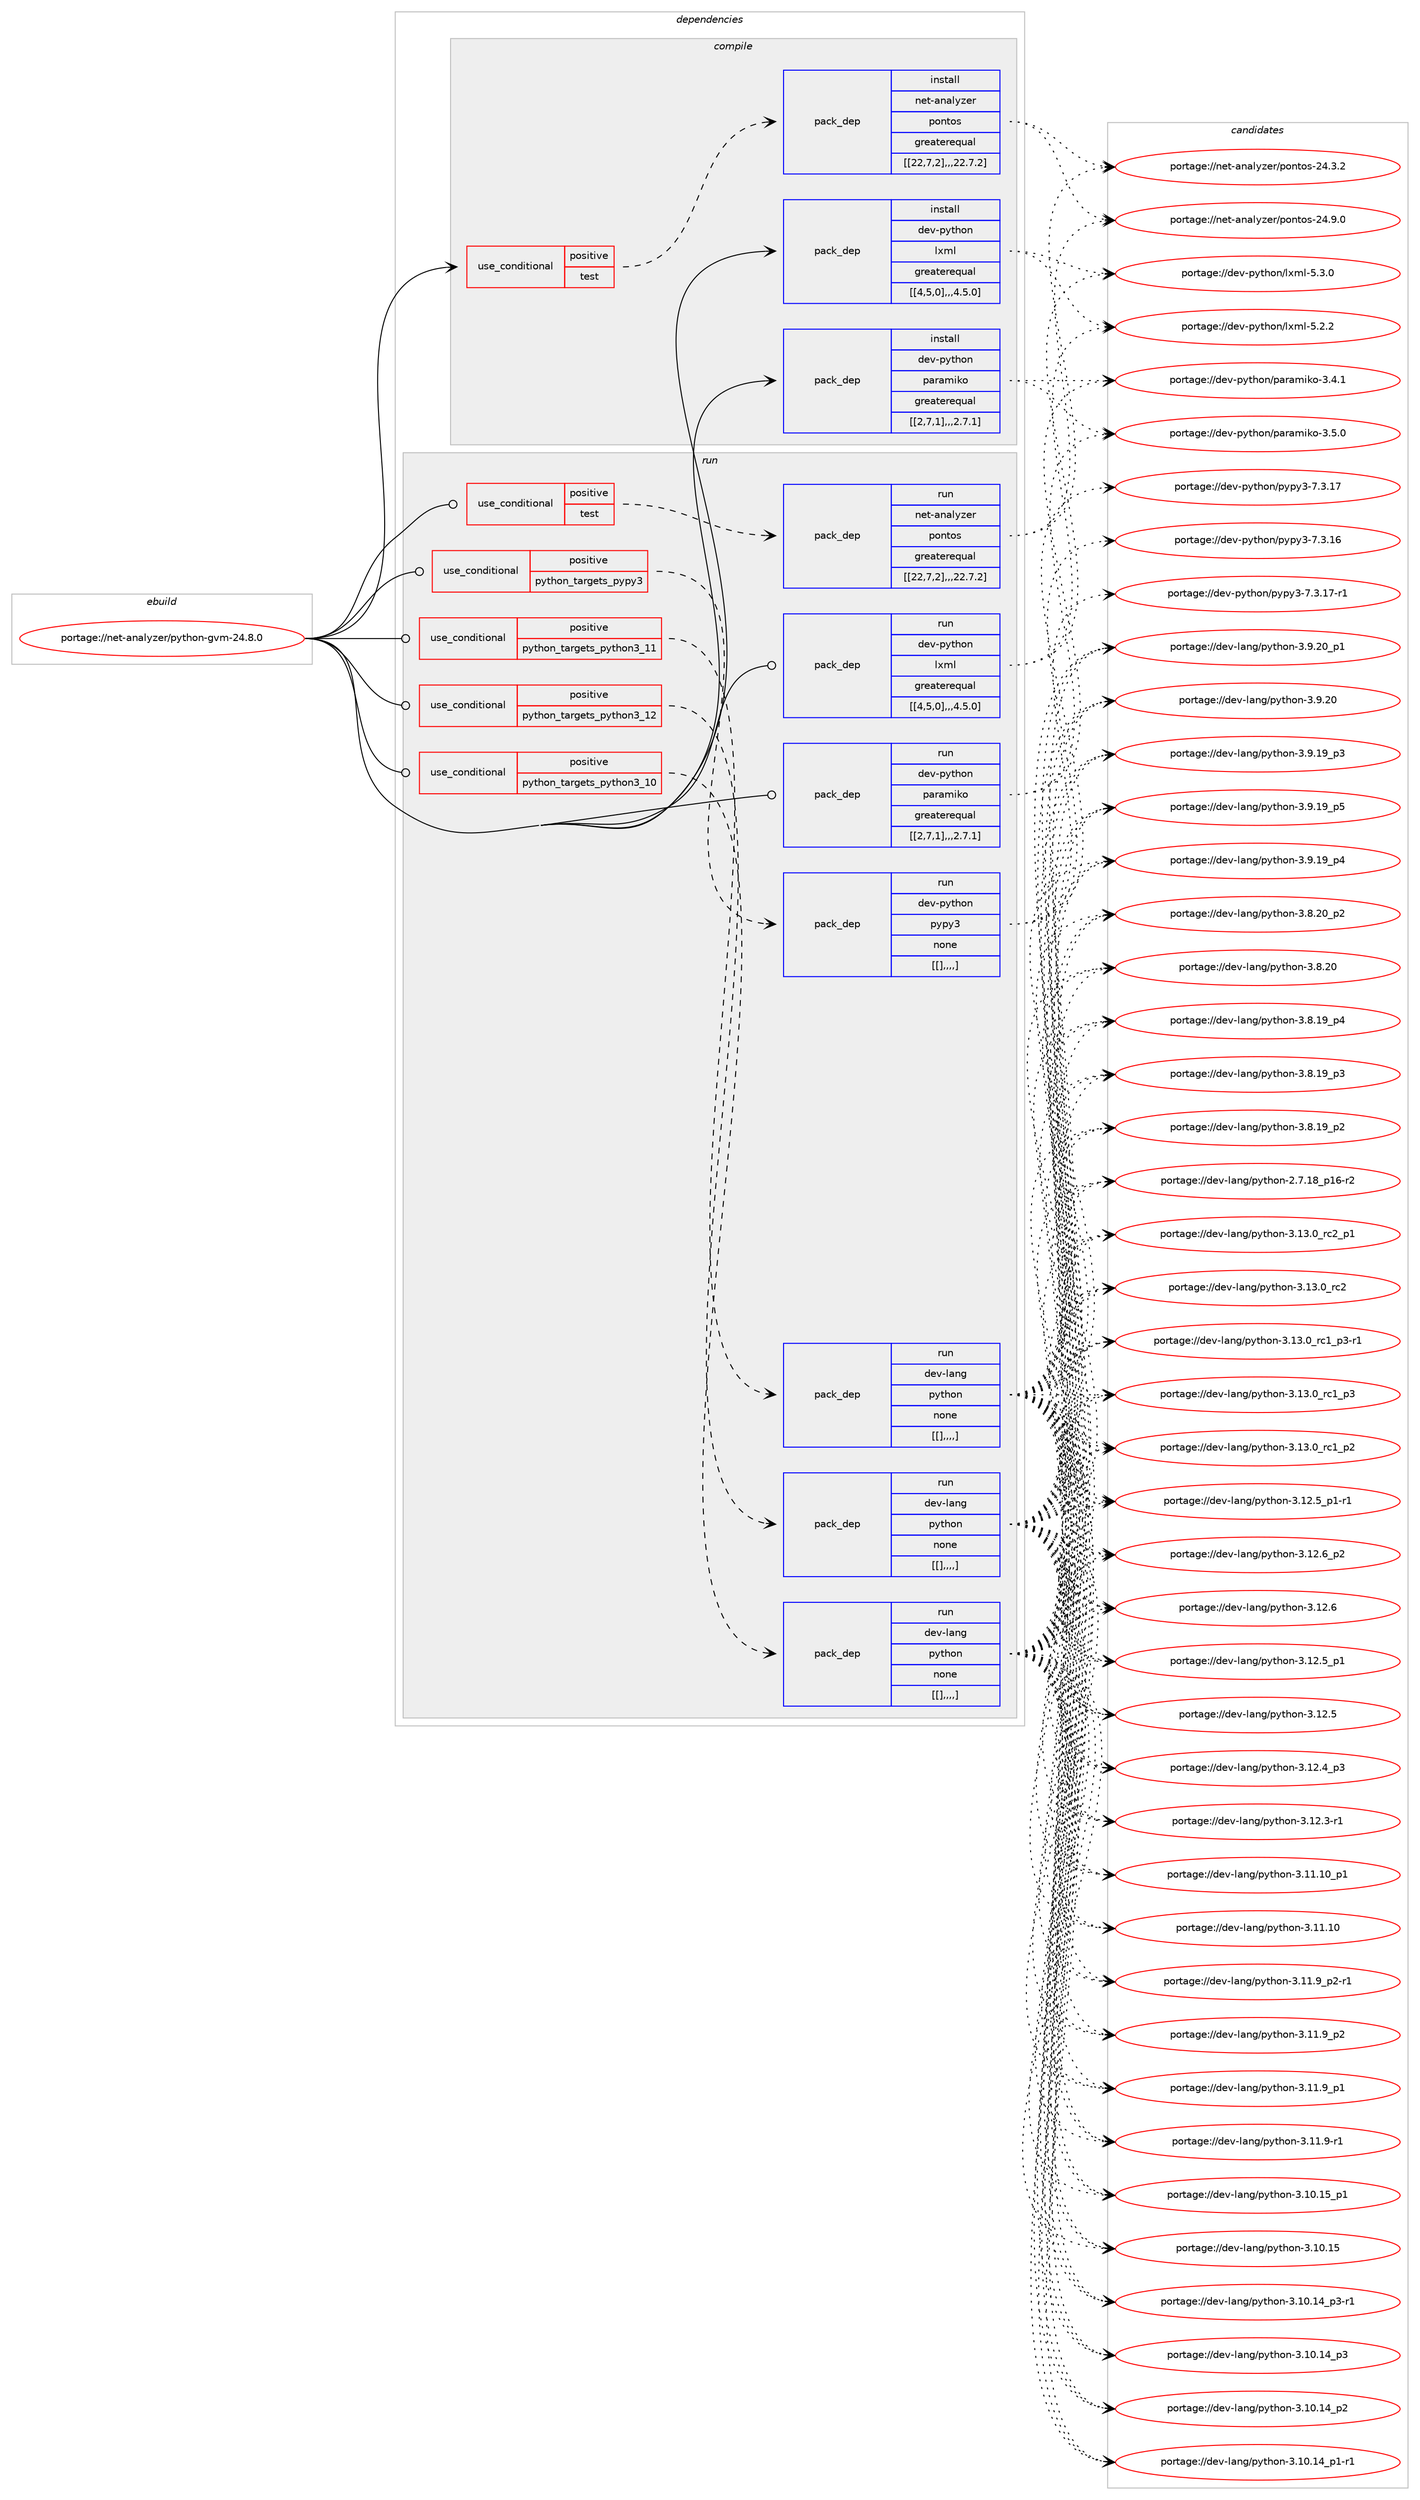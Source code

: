 digraph prolog {

# *************
# Graph options
# *************

newrank=true;
concentrate=true;
compound=true;
graph [rankdir=LR,fontname=Helvetica,fontsize=10,ranksep=1.5];#, ranksep=2.5, nodesep=0.2];
edge  [arrowhead=vee];
node  [fontname=Helvetica,fontsize=10];

# **********
# The ebuild
# **********

subgraph cluster_leftcol {
color=gray;
label=<<i>ebuild</i>>;
id [label="portage://net-analyzer/python-gvm-24.8.0", color=red, width=4, href="../net-analyzer/python-gvm-24.8.0.svg"];
}

# ****************
# The dependencies
# ****************

subgraph cluster_midcol {
color=gray;
label=<<i>dependencies</i>>;
subgraph cluster_compile {
fillcolor="#eeeeee";
style=filled;
label=<<i>compile</i>>;
subgraph cond92325 {
dependency353201 [label=<<TABLE BORDER="0" CELLBORDER="1" CELLSPACING="0" CELLPADDING="4"><TR><TD ROWSPAN="3" CELLPADDING="10">use_conditional</TD></TR><TR><TD>positive</TD></TR><TR><TD>test</TD></TR></TABLE>>, shape=none, color=red];
subgraph pack258249 {
dependency353202 [label=<<TABLE BORDER="0" CELLBORDER="1" CELLSPACING="0" CELLPADDING="4" WIDTH="220"><TR><TD ROWSPAN="6" CELLPADDING="30">pack_dep</TD></TR><TR><TD WIDTH="110">install</TD></TR><TR><TD>net-analyzer</TD></TR><TR><TD>pontos</TD></TR><TR><TD>greaterequal</TD></TR><TR><TD>[[22,7,2],,,22.7.2]</TD></TR></TABLE>>, shape=none, color=blue];
}
dependency353201:e -> dependency353202:w [weight=20,style="dashed",arrowhead="vee"];
}
id:e -> dependency353201:w [weight=20,style="solid",arrowhead="vee"];
subgraph pack258250 {
dependency353203 [label=<<TABLE BORDER="0" CELLBORDER="1" CELLSPACING="0" CELLPADDING="4" WIDTH="220"><TR><TD ROWSPAN="6" CELLPADDING="30">pack_dep</TD></TR><TR><TD WIDTH="110">install</TD></TR><TR><TD>dev-python</TD></TR><TR><TD>lxml</TD></TR><TR><TD>greaterequal</TD></TR><TR><TD>[[4,5,0],,,4.5.0]</TD></TR></TABLE>>, shape=none, color=blue];
}
id:e -> dependency353203:w [weight=20,style="solid",arrowhead="vee"];
subgraph pack258251 {
dependency353204 [label=<<TABLE BORDER="0" CELLBORDER="1" CELLSPACING="0" CELLPADDING="4" WIDTH="220"><TR><TD ROWSPAN="6" CELLPADDING="30">pack_dep</TD></TR><TR><TD WIDTH="110">install</TD></TR><TR><TD>dev-python</TD></TR><TR><TD>paramiko</TD></TR><TR><TD>greaterequal</TD></TR><TR><TD>[[2,7,1],,,2.7.1]</TD></TR></TABLE>>, shape=none, color=blue];
}
id:e -> dependency353204:w [weight=20,style="solid",arrowhead="vee"];
}
subgraph cluster_compileandrun {
fillcolor="#eeeeee";
style=filled;
label=<<i>compile and run</i>>;
}
subgraph cluster_run {
fillcolor="#eeeeee";
style=filled;
label=<<i>run</i>>;
subgraph cond92326 {
dependency353205 [label=<<TABLE BORDER="0" CELLBORDER="1" CELLSPACING="0" CELLPADDING="4"><TR><TD ROWSPAN="3" CELLPADDING="10">use_conditional</TD></TR><TR><TD>positive</TD></TR><TR><TD>python_targets_pypy3</TD></TR></TABLE>>, shape=none, color=red];
subgraph pack258252 {
dependency353206 [label=<<TABLE BORDER="0" CELLBORDER="1" CELLSPACING="0" CELLPADDING="4" WIDTH="220"><TR><TD ROWSPAN="6" CELLPADDING="30">pack_dep</TD></TR><TR><TD WIDTH="110">run</TD></TR><TR><TD>dev-python</TD></TR><TR><TD>pypy3</TD></TR><TR><TD>none</TD></TR><TR><TD>[[],,,,]</TD></TR></TABLE>>, shape=none, color=blue];
}
dependency353205:e -> dependency353206:w [weight=20,style="dashed",arrowhead="vee"];
}
id:e -> dependency353205:w [weight=20,style="solid",arrowhead="odot"];
subgraph cond92327 {
dependency353207 [label=<<TABLE BORDER="0" CELLBORDER="1" CELLSPACING="0" CELLPADDING="4"><TR><TD ROWSPAN="3" CELLPADDING="10">use_conditional</TD></TR><TR><TD>positive</TD></TR><TR><TD>python_targets_python3_10</TD></TR></TABLE>>, shape=none, color=red];
subgraph pack258253 {
dependency353208 [label=<<TABLE BORDER="0" CELLBORDER="1" CELLSPACING="0" CELLPADDING="4" WIDTH="220"><TR><TD ROWSPAN="6" CELLPADDING="30">pack_dep</TD></TR><TR><TD WIDTH="110">run</TD></TR><TR><TD>dev-lang</TD></TR><TR><TD>python</TD></TR><TR><TD>none</TD></TR><TR><TD>[[],,,,]</TD></TR></TABLE>>, shape=none, color=blue];
}
dependency353207:e -> dependency353208:w [weight=20,style="dashed",arrowhead="vee"];
}
id:e -> dependency353207:w [weight=20,style="solid",arrowhead="odot"];
subgraph cond92328 {
dependency353209 [label=<<TABLE BORDER="0" CELLBORDER="1" CELLSPACING="0" CELLPADDING="4"><TR><TD ROWSPAN="3" CELLPADDING="10">use_conditional</TD></TR><TR><TD>positive</TD></TR><TR><TD>python_targets_python3_11</TD></TR></TABLE>>, shape=none, color=red];
subgraph pack258254 {
dependency353210 [label=<<TABLE BORDER="0" CELLBORDER="1" CELLSPACING="0" CELLPADDING="4" WIDTH="220"><TR><TD ROWSPAN="6" CELLPADDING="30">pack_dep</TD></TR><TR><TD WIDTH="110">run</TD></TR><TR><TD>dev-lang</TD></TR><TR><TD>python</TD></TR><TR><TD>none</TD></TR><TR><TD>[[],,,,]</TD></TR></TABLE>>, shape=none, color=blue];
}
dependency353209:e -> dependency353210:w [weight=20,style="dashed",arrowhead="vee"];
}
id:e -> dependency353209:w [weight=20,style="solid",arrowhead="odot"];
subgraph cond92329 {
dependency353211 [label=<<TABLE BORDER="0" CELLBORDER="1" CELLSPACING="0" CELLPADDING="4"><TR><TD ROWSPAN="3" CELLPADDING="10">use_conditional</TD></TR><TR><TD>positive</TD></TR><TR><TD>python_targets_python3_12</TD></TR></TABLE>>, shape=none, color=red];
subgraph pack258255 {
dependency353212 [label=<<TABLE BORDER="0" CELLBORDER="1" CELLSPACING="0" CELLPADDING="4" WIDTH="220"><TR><TD ROWSPAN="6" CELLPADDING="30">pack_dep</TD></TR><TR><TD WIDTH="110">run</TD></TR><TR><TD>dev-lang</TD></TR><TR><TD>python</TD></TR><TR><TD>none</TD></TR><TR><TD>[[],,,,]</TD></TR></TABLE>>, shape=none, color=blue];
}
dependency353211:e -> dependency353212:w [weight=20,style="dashed",arrowhead="vee"];
}
id:e -> dependency353211:w [weight=20,style="solid",arrowhead="odot"];
subgraph cond92330 {
dependency353213 [label=<<TABLE BORDER="0" CELLBORDER="1" CELLSPACING="0" CELLPADDING="4"><TR><TD ROWSPAN="3" CELLPADDING="10">use_conditional</TD></TR><TR><TD>positive</TD></TR><TR><TD>test</TD></TR></TABLE>>, shape=none, color=red];
subgraph pack258256 {
dependency353214 [label=<<TABLE BORDER="0" CELLBORDER="1" CELLSPACING="0" CELLPADDING="4" WIDTH="220"><TR><TD ROWSPAN="6" CELLPADDING="30">pack_dep</TD></TR><TR><TD WIDTH="110">run</TD></TR><TR><TD>net-analyzer</TD></TR><TR><TD>pontos</TD></TR><TR><TD>greaterequal</TD></TR><TR><TD>[[22,7,2],,,22.7.2]</TD></TR></TABLE>>, shape=none, color=blue];
}
dependency353213:e -> dependency353214:w [weight=20,style="dashed",arrowhead="vee"];
}
id:e -> dependency353213:w [weight=20,style="solid",arrowhead="odot"];
subgraph pack258257 {
dependency353215 [label=<<TABLE BORDER="0" CELLBORDER="1" CELLSPACING="0" CELLPADDING="4" WIDTH="220"><TR><TD ROWSPAN="6" CELLPADDING="30">pack_dep</TD></TR><TR><TD WIDTH="110">run</TD></TR><TR><TD>dev-python</TD></TR><TR><TD>lxml</TD></TR><TR><TD>greaterequal</TD></TR><TR><TD>[[4,5,0],,,4.5.0]</TD></TR></TABLE>>, shape=none, color=blue];
}
id:e -> dependency353215:w [weight=20,style="solid",arrowhead="odot"];
subgraph pack258258 {
dependency353216 [label=<<TABLE BORDER="0" CELLBORDER="1" CELLSPACING="0" CELLPADDING="4" WIDTH="220"><TR><TD ROWSPAN="6" CELLPADDING="30">pack_dep</TD></TR><TR><TD WIDTH="110">run</TD></TR><TR><TD>dev-python</TD></TR><TR><TD>paramiko</TD></TR><TR><TD>greaterequal</TD></TR><TR><TD>[[2,7,1],,,2.7.1]</TD></TR></TABLE>>, shape=none, color=blue];
}
id:e -> dependency353216:w [weight=20,style="solid",arrowhead="odot"];
}
}

# **************
# The candidates
# **************

subgraph cluster_choices {
rank=same;
color=gray;
label=<<i>candidates</i>>;

subgraph choice258249 {
color=black;
nodesep=1;
choice1101011164597110971081211221011144711211111011611111545505246574648 [label="portage://net-analyzer/pontos-24.9.0", color=red, width=4,href="../net-analyzer/pontos-24.9.0.svg"];
choice1101011164597110971081211221011144711211111011611111545505246514650 [label="portage://net-analyzer/pontos-24.3.2", color=red, width=4,href="../net-analyzer/pontos-24.3.2.svg"];
dependency353202:e -> choice1101011164597110971081211221011144711211111011611111545505246574648:w [style=dotted,weight="100"];
dependency353202:e -> choice1101011164597110971081211221011144711211111011611111545505246514650:w [style=dotted,weight="100"];
}
subgraph choice258250 {
color=black;
nodesep=1;
choice1001011184511212111610411111047108120109108455346514648 [label="portage://dev-python/lxml-5.3.0", color=red, width=4,href="../dev-python/lxml-5.3.0.svg"];
choice1001011184511212111610411111047108120109108455346504650 [label="portage://dev-python/lxml-5.2.2", color=red, width=4,href="../dev-python/lxml-5.2.2.svg"];
dependency353203:e -> choice1001011184511212111610411111047108120109108455346514648:w [style=dotted,weight="100"];
dependency353203:e -> choice1001011184511212111610411111047108120109108455346504650:w [style=dotted,weight="100"];
}
subgraph choice258251 {
color=black;
nodesep=1;
choice10010111845112121116104111110471129711497109105107111455146534648 [label="portage://dev-python/paramiko-3.5.0", color=red, width=4,href="../dev-python/paramiko-3.5.0.svg"];
choice10010111845112121116104111110471129711497109105107111455146524649 [label="portage://dev-python/paramiko-3.4.1", color=red, width=4,href="../dev-python/paramiko-3.4.1.svg"];
dependency353204:e -> choice10010111845112121116104111110471129711497109105107111455146534648:w [style=dotted,weight="100"];
dependency353204:e -> choice10010111845112121116104111110471129711497109105107111455146524649:w [style=dotted,weight="100"];
}
subgraph choice258252 {
color=black;
nodesep=1;
choice100101118451121211161041111104711212111212151455546514649554511449 [label="portage://dev-python/pypy3-7.3.17-r1", color=red, width=4,href="../dev-python/pypy3-7.3.17-r1.svg"];
choice10010111845112121116104111110471121211121215145554651464955 [label="portage://dev-python/pypy3-7.3.17", color=red, width=4,href="../dev-python/pypy3-7.3.17.svg"];
choice10010111845112121116104111110471121211121215145554651464954 [label="portage://dev-python/pypy3-7.3.16", color=red, width=4,href="../dev-python/pypy3-7.3.16.svg"];
dependency353206:e -> choice100101118451121211161041111104711212111212151455546514649554511449:w [style=dotted,weight="100"];
dependency353206:e -> choice10010111845112121116104111110471121211121215145554651464955:w [style=dotted,weight="100"];
dependency353206:e -> choice10010111845112121116104111110471121211121215145554651464954:w [style=dotted,weight="100"];
}
subgraph choice258253 {
color=black;
nodesep=1;
choice100101118451089711010347112121116104111110455146495146489511499509511249 [label="portage://dev-lang/python-3.13.0_rc2_p1", color=red, width=4,href="../dev-lang/python-3.13.0_rc2_p1.svg"];
choice10010111845108971101034711212111610411111045514649514648951149950 [label="portage://dev-lang/python-3.13.0_rc2", color=red, width=4,href="../dev-lang/python-3.13.0_rc2.svg"];
choice1001011184510897110103471121211161041111104551464951464895114994995112514511449 [label="portage://dev-lang/python-3.13.0_rc1_p3-r1", color=red, width=4,href="../dev-lang/python-3.13.0_rc1_p3-r1.svg"];
choice100101118451089711010347112121116104111110455146495146489511499499511251 [label="portage://dev-lang/python-3.13.0_rc1_p3", color=red, width=4,href="../dev-lang/python-3.13.0_rc1_p3.svg"];
choice100101118451089711010347112121116104111110455146495146489511499499511250 [label="portage://dev-lang/python-3.13.0_rc1_p2", color=red, width=4,href="../dev-lang/python-3.13.0_rc1_p2.svg"];
choice100101118451089711010347112121116104111110455146495046549511250 [label="portage://dev-lang/python-3.12.6_p2", color=red, width=4,href="../dev-lang/python-3.12.6_p2.svg"];
choice10010111845108971101034711212111610411111045514649504654 [label="portage://dev-lang/python-3.12.6", color=red, width=4,href="../dev-lang/python-3.12.6.svg"];
choice1001011184510897110103471121211161041111104551464950465395112494511449 [label="portage://dev-lang/python-3.12.5_p1-r1", color=red, width=4,href="../dev-lang/python-3.12.5_p1-r1.svg"];
choice100101118451089711010347112121116104111110455146495046539511249 [label="portage://dev-lang/python-3.12.5_p1", color=red, width=4,href="../dev-lang/python-3.12.5_p1.svg"];
choice10010111845108971101034711212111610411111045514649504653 [label="portage://dev-lang/python-3.12.5", color=red, width=4,href="../dev-lang/python-3.12.5.svg"];
choice100101118451089711010347112121116104111110455146495046529511251 [label="portage://dev-lang/python-3.12.4_p3", color=red, width=4,href="../dev-lang/python-3.12.4_p3.svg"];
choice100101118451089711010347112121116104111110455146495046514511449 [label="portage://dev-lang/python-3.12.3-r1", color=red, width=4,href="../dev-lang/python-3.12.3-r1.svg"];
choice10010111845108971101034711212111610411111045514649494649489511249 [label="portage://dev-lang/python-3.11.10_p1", color=red, width=4,href="../dev-lang/python-3.11.10_p1.svg"];
choice1001011184510897110103471121211161041111104551464949464948 [label="portage://dev-lang/python-3.11.10", color=red, width=4,href="../dev-lang/python-3.11.10.svg"];
choice1001011184510897110103471121211161041111104551464949465795112504511449 [label="portage://dev-lang/python-3.11.9_p2-r1", color=red, width=4,href="../dev-lang/python-3.11.9_p2-r1.svg"];
choice100101118451089711010347112121116104111110455146494946579511250 [label="portage://dev-lang/python-3.11.9_p2", color=red, width=4,href="../dev-lang/python-3.11.9_p2.svg"];
choice100101118451089711010347112121116104111110455146494946579511249 [label="portage://dev-lang/python-3.11.9_p1", color=red, width=4,href="../dev-lang/python-3.11.9_p1.svg"];
choice100101118451089711010347112121116104111110455146494946574511449 [label="portage://dev-lang/python-3.11.9-r1", color=red, width=4,href="../dev-lang/python-3.11.9-r1.svg"];
choice10010111845108971101034711212111610411111045514649484649539511249 [label="portage://dev-lang/python-3.10.15_p1", color=red, width=4,href="../dev-lang/python-3.10.15_p1.svg"];
choice1001011184510897110103471121211161041111104551464948464953 [label="portage://dev-lang/python-3.10.15", color=red, width=4,href="../dev-lang/python-3.10.15.svg"];
choice100101118451089711010347112121116104111110455146494846495295112514511449 [label="portage://dev-lang/python-3.10.14_p3-r1", color=red, width=4,href="../dev-lang/python-3.10.14_p3-r1.svg"];
choice10010111845108971101034711212111610411111045514649484649529511251 [label="portage://dev-lang/python-3.10.14_p3", color=red, width=4,href="../dev-lang/python-3.10.14_p3.svg"];
choice10010111845108971101034711212111610411111045514649484649529511250 [label="portage://dev-lang/python-3.10.14_p2", color=red, width=4,href="../dev-lang/python-3.10.14_p2.svg"];
choice100101118451089711010347112121116104111110455146494846495295112494511449 [label="portage://dev-lang/python-3.10.14_p1-r1", color=red, width=4,href="../dev-lang/python-3.10.14_p1-r1.svg"];
choice100101118451089711010347112121116104111110455146574650489511249 [label="portage://dev-lang/python-3.9.20_p1", color=red, width=4,href="../dev-lang/python-3.9.20_p1.svg"];
choice10010111845108971101034711212111610411111045514657465048 [label="portage://dev-lang/python-3.9.20", color=red, width=4,href="../dev-lang/python-3.9.20.svg"];
choice100101118451089711010347112121116104111110455146574649579511253 [label="portage://dev-lang/python-3.9.19_p5", color=red, width=4,href="../dev-lang/python-3.9.19_p5.svg"];
choice100101118451089711010347112121116104111110455146574649579511252 [label="portage://dev-lang/python-3.9.19_p4", color=red, width=4,href="../dev-lang/python-3.9.19_p4.svg"];
choice100101118451089711010347112121116104111110455146574649579511251 [label="portage://dev-lang/python-3.9.19_p3", color=red, width=4,href="../dev-lang/python-3.9.19_p3.svg"];
choice100101118451089711010347112121116104111110455146564650489511250 [label="portage://dev-lang/python-3.8.20_p2", color=red, width=4,href="../dev-lang/python-3.8.20_p2.svg"];
choice10010111845108971101034711212111610411111045514656465048 [label="portage://dev-lang/python-3.8.20", color=red, width=4,href="../dev-lang/python-3.8.20.svg"];
choice100101118451089711010347112121116104111110455146564649579511252 [label="portage://dev-lang/python-3.8.19_p4", color=red, width=4,href="../dev-lang/python-3.8.19_p4.svg"];
choice100101118451089711010347112121116104111110455146564649579511251 [label="portage://dev-lang/python-3.8.19_p3", color=red, width=4,href="../dev-lang/python-3.8.19_p3.svg"];
choice100101118451089711010347112121116104111110455146564649579511250 [label="portage://dev-lang/python-3.8.19_p2", color=red, width=4,href="../dev-lang/python-3.8.19_p2.svg"];
choice100101118451089711010347112121116104111110455046554649569511249544511450 [label="portage://dev-lang/python-2.7.18_p16-r2", color=red, width=4,href="../dev-lang/python-2.7.18_p16-r2.svg"];
dependency353208:e -> choice100101118451089711010347112121116104111110455146495146489511499509511249:w [style=dotted,weight="100"];
dependency353208:e -> choice10010111845108971101034711212111610411111045514649514648951149950:w [style=dotted,weight="100"];
dependency353208:e -> choice1001011184510897110103471121211161041111104551464951464895114994995112514511449:w [style=dotted,weight="100"];
dependency353208:e -> choice100101118451089711010347112121116104111110455146495146489511499499511251:w [style=dotted,weight="100"];
dependency353208:e -> choice100101118451089711010347112121116104111110455146495146489511499499511250:w [style=dotted,weight="100"];
dependency353208:e -> choice100101118451089711010347112121116104111110455146495046549511250:w [style=dotted,weight="100"];
dependency353208:e -> choice10010111845108971101034711212111610411111045514649504654:w [style=dotted,weight="100"];
dependency353208:e -> choice1001011184510897110103471121211161041111104551464950465395112494511449:w [style=dotted,weight="100"];
dependency353208:e -> choice100101118451089711010347112121116104111110455146495046539511249:w [style=dotted,weight="100"];
dependency353208:e -> choice10010111845108971101034711212111610411111045514649504653:w [style=dotted,weight="100"];
dependency353208:e -> choice100101118451089711010347112121116104111110455146495046529511251:w [style=dotted,weight="100"];
dependency353208:e -> choice100101118451089711010347112121116104111110455146495046514511449:w [style=dotted,weight="100"];
dependency353208:e -> choice10010111845108971101034711212111610411111045514649494649489511249:w [style=dotted,weight="100"];
dependency353208:e -> choice1001011184510897110103471121211161041111104551464949464948:w [style=dotted,weight="100"];
dependency353208:e -> choice1001011184510897110103471121211161041111104551464949465795112504511449:w [style=dotted,weight="100"];
dependency353208:e -> choice100101118451089711010347112121116104111110455146494946579511250:w [style=dotted,weight="100"];
dependency353208:e -> choice100101118451089711010347112121116104111110455146494946579511249:w [style=dotted,weight="100"];
dependency353208:e -> choice100101118451089711010347112121116104111110455146494946574511449:w [style=dotted,weight="100"];
dependency353208:e -> choice10010111845108971101034711212111610411111045514649484649539511249:w [style=dotted,weight="100"];
dependency353208:e -> choice1001011184510897110103471121211161041111104551464948464953:w [style=dotted,weight="100"];
dependency353208:e -> choice100101118451089711010347112121116104111110455146494846495295112514511449:w [style=dotted,weight="100"];
dependency353208:e -> choice10010111845108971101034711212111610411111045514649484649529511251:w [style=dotted,weight="100"];
dependency353208:e -> choice10010111845108971101034711212111610411111045514649484649529511250:w [style=dotted,weight="100"];
dependency353208:e -> choice100101118451089711010347112121116104111110455146494846495295112494511449:w [style=dotted,weight="100"];
dependency353208:e -> choice100101118451089711010347112121116104111110455146574650489511249:w [style=dotted,weight="100"];
dependency353208:e -> choice10010111845108971101034711212111610411111045514657465048:w [style=dotted,weight="100"];
dependency353208:e -> choice100101118451089711010347112121116104111110455146574649579511253:w [style=dotted,weight="100"];
dependency353208:e -> choice100101118451089711010347112121116104111110455146574649579511252:w [style=dotted,weight="100"];
dependency353208:e -> choice100101118451089711010347112121116104111110455146574649579511251:w [style=dotted,weight="100"];
dependency353208:e -> choice100101118451089711010347112121116104111110455146564650489511250:w [style=dotted,weight="100"];
dependency353208:e -> choice10010111845108971101034711212111610411111045514656465048:w [style=dotted,weight="100"];
dependency353208:e -> choice100101118451089711010347112121116104111110455146564649579511252:w [style=dotted,weight="100"];
dependency353208:e -> choice100101118451089711010347112121116104111110455146564649579511251:w [style=dotted,weight="100"];
dependency353208:e -> choice100101118451089711010347112121116104111110455146564649579511250:w [style=dotted,weight="100"];
dependency353208:e -> choice100101118451089711010347112121116104111110455046554649569511249544511450:w [style=dotted,weight="100"];
}
subgraph choice258254 {
color=black;
nodesep=1;
choice100101118451089711010347112121116104111110455146495146489511499509511249 [label="portage://dev-lang/python-3.13.0_rc2_p1", color=red, width=4,href="../dev-lang/python-3.13.0_rc2_p1.svg"];
choice10010111845108971101034711212111610411111045514649514648951149950 [label="portage://dev-lang/python-3.13.0_rc2", color=red, width=4,href="../dev-lang/python-3.13.0_rc2.svg"];
choice1001011184510897110103471121211161041111104551464951464895114994995112514511449 [label="portage://dev-lang/python-3.13.0_rc1_p3-r1", color=red, width=4,href="../dev-lang/python-3.13.0_rc1_p3-r1.svg"];
choice100101118451089711010347112121116104111110455146495146489511499499511251 [label="portage://dev-lang/python-3.13.0_rc1_p3", color=red, width=4,href="../dev-lang/python-3.13.0_rc1_p3.svg"];
choice100101118451089711010347112121116104111110455146495146489511499499511250 [label="portage://dev-lang/python-3.13.0_rc1_p2", color=red, width=4,href="../dev-lang/python-3.13.0_rc1_p2.svg"];
choice100101118451089711010347112121116104111110455146495046549511250 [label="portage://dev-lang/python-3.12.6_p2", color=red, width=4,href="../dev-lang/python-3.12.6_p2.svg"];
choice10010111845108971101034711212111610411111045514649504654 [label="portage://dev-lang/python-3.12.6", color=red, width=4,href="../dev-lang/python-3.12.6.svg"];
choice1001011184510897110103471121211161041111104551464950465395112494511449 [label="portage://dev-lang/python-3.12.5_p1-r1", color=red, width=4,href="../dev-lang/python-3.12.5_p1-r1.svg"];
choice100101118451089711010347112121116104111110455146495046539511249 [label="portage://dev-lang/python-3.12.5_p1", color=red, width=4,href="../dev-lang/python-3.12.5_p1.svg"];
choice10010111845108971101034711212111610411111045514649504653 [label="portage://dev-lang/python-3.12.5", color=red, width=4,href="../dev-lang/python-3.12.5.svg"];
choice100101118451089711010347112121116104111110455146495046529511251 [label="portage://dev-lang/python-3.12.4_p3", color=red, width=4,href="../dev-lang/python-3.12.4_p3.svg"];
choice100101118451089711010347112121116104111110455146495046514511449 [label="portage://dev-lang/python-3.12.3-r1", color=red, width=4,href="../dev-lang/python-3.12.3-r1.svg"];
choice10010111845108971101034711212111610411111045514649494649489511249 [label="portage://dev-lang/python-3.11.10_p1", color=red, width=4,href="../dev-lang/python-3.11.10_p1.svg"];
choice1001011184510897110103471121211161041111104551464949464948 [label="portage://dev-lang/python-3.11.10", color=red, width=4,href="../dev-lang/python-3.11.10.svg"];
choice1001011184510897110103471121211161041111104551464949465795112504511449 [label="portage://dev-lang/python-3.11.9_p2-r1", color=red, width=4,href="../dev-lang/python-3.11.9_p2-r1.svg"];
choice100101118451089711010347112121116104111110455146494946579511250 [label="portage://dev-lang/python-3.11.9_p2", color=red, width=4,href="../dev-lang/python-3.11.9_p2.svg"];
choice100101118451089711010347112121116104111110455146494946579511249 [label="portage://dev-lang/python-3.11.9_p1", color=red, width=4,href="../dev-lang/python-3.11.9_p1.svg"];
choice100101118451089711010347112121116104111110455146494946574511449 [label="portage://dev-lang/python-3.11.9-r1", color=red, width=4,href="../dev-lang/python-3.11.9-r1.svg"];
choice10010111845108971101034711212111610411111045514649484649539511249 [label="portage://dev-lang/python-3.10.15_p1", color=red, width=4,href="../dev-lang/python-3.10.15_p1.svg"];
choice1001011184510897110103471121211161041111104551464948464953 [label="portage://dev-lang/python-3.10.15", color=red, width=4,href="../dev-lang/python-3.10.15.svg"];
choice100101118451089711010347112121116104111110455146494846495295112514511449 [label="portage://dev-lang/python-3.10.14_p3-r1", color=red, width=4,href="../dev-lang/python-3.10.14_p3-r1.svg"];
choice10010111845108971101034711212111610411111045514649484649529511251 [label="portage://dev-lang/python-3.10.14_p3", color=red, width=4,href="../dev-lang/python-3.10.14_p3.svg"];
choice10010111845108971101034711212111610411111045514649484649529511250 [label="portage://dev-lang/python-3.10.14_p2", color=red, width=4,href="../dev-lang/python-3.10.14_p2.svg"];
choice100101118451089711010347112121116104111110455146494846495295112494511449 [label="portage://dev-lang/python-3.10.14_p1-r1", color=red, width=4,href="../dev-lang/python-3.10.14_p1-r1.svg"];
choice100101118451089711010347112121116104111110455146574650489511249 [label="portage://dev-lang/python-3.9.20_p1", color=red, width=4,href="../dev-lang/python-3.9.20_p1.svg"];
choice10010111845108971101034711212111610411111045514657465048 [label="portage://dev-lang/python-3.9.20", color=red, width=4,href="../dev-lang/python-3.9.20.svg"];
choice100101118451089711010347112121116104111110455146574649579511253 [label="portage://dev-lang/python-3.9.19_p5", color=red, width=4,href="../dev-lang/python-3.9.19_p5.svg"];
choice100101118451089711010347112121116104111110455146574649579511252 [label="portage://dev-lang/python-3.9.19_p4", color=red, width=4,href="../dev-lang/python-3.9.19_p4.svg"];
choice100101118451089711010347112121116104111110455146574649579511251 [label="portage://dev-lang/python-3.9.19_p3", color=red, width=4,href="../dev-lang/python-3.9.19_p3.svg"];
choice100101118451089711010347112121116104111110455146564650489511250 [label="portage://dev-lang/python-3.8.20_p2", color=red, width=4,href="../dev-lang/python-3.8.20_p2.svg"];
choice10010111845108971101034711212111610411111045514656465048 [label="portage://dev-lang/python-3.8.20", color=red, width=4,href="../dev-lang/python-3.8.20.svg"];
choice100101118451089711010347112121116104111110455146564649579511252 [label="portage://dev-lang/python-3.8.19_p4", color=red, width=4,href="../dev-lang/python-3.8.19_p4.svg"];
choice100101118451089711010347112121116104111110455146564649579511251 [label="portage://dev-lang/python-3.8.19_p3", color=red, width=4,href="../dev-lang/python-3.8.19_p3.svg"];
choice100101118451089711010347112121116104111110455146564649579511250 [label="portage://dev-lang/python-3.8.19_p2", color=red, width=4,href="../dev-lang/python-3.8.19_p2.svg"];
choice100101118451089711010347112121116104111110455046554649569511249544511450 [label="portage://dev-lang/python-2.7.18_p16-r2", color=red, width=4,href="../dev-lang/python-2.7.18_p16-r2.svg"];
dependency353210:e -> choice100101118451089711010347112121116104111110455146495146489511499509511249:w [style=dotted,weight="100"];
dependency353210:e -> choice10010111845108971101034711212111610411111045514649514648951149950:w [style=dotted,weight="100"];
dependency353210:e -> choice1001011184510897110103471121211161041111104551464951464895114994995112514511449:w [style=dotted,weight="100"];
dependency353210:e -> choice100101118451089711010347112121116104111110455146495146489511499499511251:w [style=dotted,weight="100"];
dependency353210:e -> choice100101118451089711010347112121116104111110455146495146489511499499511250:w [style=dotted,weight="100"];
dependency353210:e -> choice100101118451089711010347112121116104111110455146495046549511250:w [style=dotted,weight="100"];
dependency353210:e -> choice10010111845108971101034711212111610411111045514649504654:w [style=dotted,weight="100"];
dependency353210:e -> choice1001011184510897110103471121211161041111104551464950465395112494511449:w [style=dotted,weight="100"];
dependency353210:e -> choice100101118451089711010347112121116104111110455146495046539511249:w [style=dotted,weight="100"];
dependency353210:e -> choice10010111845108971101034711212111610411111045514649504653:w [style=dotted,weight="100"];
dependency353210:e -> choice100101118451089711010347112121116104111110455146495046529511251:w [style=dotted,weight="100"];
dependency353210:e -> choice100101118451089711010347112121116104111110455146495046514511449:w [style=dotted,weight="100"];
dependency353210:e -> choice10010111845108971101034711212111610411111045514649494649489511249:w [style=dotted,weight="100"];
dependency353210:e -> choice1001011184510897110103471121211161041111104551464949464948:w [style=dotted,weight="100"];
dependency353210:e -> choice1001011184510897110103471121211161041111104551464949465795112504511449:w [style=dotted,weight="100"];
dependency353210:e -> choice100101118451089711010347112121116104111110455146494946579511250:w [style=dotted,weight="100"];
dependency353210:e -> choice100101118451089711010347112121116104111110455146494946579511249:w [style=dotted,weight="100"];
dependency353210:e -> choice100101118451089711010347112121116104111110455146494946574511449:w [style=dotted,weight="100"];
dependency353210:e -> choice10010111845108971101034711212111610411111045514649484649539511249:w [style=dotted,weight="100"];
dependency353210:e -> choice1001011184510897110103471121211161041111104551464948464953:w [style=dotted,weight="100"];
dependency353210:e -> choice100101118451089711010347112121116104111110455146494846495295112514511449:w [style=dotted,weight="100"];
dependency353210:e -> choice10010111845108971101034711212111610411111045514649484649529511251:w [style=dotted,weight="100"];
dependency353210:e -> choice10010111845108971101034711212111610411111045514649484649529511250:w [style=dotted,weight="100"];
dependency353210:e -> choice100101118451089711010347112121116104111110455146494846495295112494511449:w [style=dotted,weight="100"];
dependency353210:e -> choice100101118451089711010347112121116104111110455146574650489511249:w [style=dotted,weight="100"];
dependency353210:e -> choice10010111845108971101034711212111610411111045514657465048:w [style=dotted,weight="100"];
dependency353210:e -> choice100101118451089711010347112121116104111110455146574649579511253:w [style=dotted,weight="100"];
dependency353210:e -> choice100101118451089711010347112121116104111110455146574649579511252:w [style=dotted,weight="100"];
dependency353210:e -> choice100101118451089711010347112121116104111110455146574649579511251:w [style=dotted,weight="100"];
dependency353210:e -> choice100101118451089711010347112121116104111110455146564650489511250:w [style=dotted,weight="100"];
dependency353210:e -> choice10010111845108971101034711212111610411111045514656465048:w [style=dotted,weight="100"];
dependency353210:e -> choice100101118451089711010347112121116104111110455146564649579511252:w [style=dotted,weight="100"];
dependency353210:e -> choice100101118451089711010347112121116104111110455146564649579511251:w [style=dotted,weight="100"];
dependency353210:e -> choice100101118451089711010347112121116104111110455146564649579511250:w [style=dotted,weight="100"];
dependency353210:e -> choice100101118451089711010347112121116104111110455046554649569511249544511450:w [style=dotted,weight="100"];
}
subgraph choice258255 {
color=black;
nodesep=1;
choice100101118451089711010347112121116104111110455146495146489511499509511249 [label="portage://dev-lang/python-3.13.0_rc2_p1", color=red, width=4,href="../dev-lang/python-3.13.0_rc2_p1.svg"];
choice10010111845108971101034711212111610411111045514649514648951149950 [label="portage://dev-lang/python-3.13.0_rc2", color=red, width=4,href="../dev-lang/python-3.13.0_rc2.svg"];
choice1001011184510897110103471121211161041111104551464951464895114994995112514511449 [label="portage://dev-lang/python-3.13.0_rc1_p3-r1", color=red, width=4,href="../dev-lang/python-3.13.0_rc1_p3-r1.svg"];
choice100101118451089711010347112121116104111110455146495146489511499499511251 [label="portage://dev-lang/python-3.13.0_rc1_p3", color=red, width=4,href="../dev-lang/python-3.13.0_rc1_p3.svg"];
choice100101118451089711010347112121116104111110455146495146489511499499511250 [label="portage://dev-lang/python-3.13.0_rc1_p2", color=red, width=4,href="../dev-lang/python-3.13.0_rc1_p2.svg"];
choice100101118451089711010347112121116104111110455146495046549511250 [label="portage://dev-lang/python-3.12.6_p2", color=red, width=4,href="../dev-lang/python-3.12.6_p2.svg"];
choice10010111845108971101034711212111610411111045514649504654 [label="portage://dev-lang/python-3.12.6", color=red, width=4,href="../dev-lang/python-3.12.6.svg"];
choice1001011184510897110103471121211161041111104551464950465395112494511449 [label="portage://dev-lang/python-3.12.5_p1-r1", color=red, width=4,href="../dev-lang/python-3.12.5_p1-r1.svg"];
choice100101118451089711010347112121116104111110455146495046539511249 [label="portage://dev-lang/python-3.12.5_p1", color=red, width=4,href="../dev-lang/python-3.12.5_p1.svg"];
choice10010111845108971101034711212111610411111045514649504653 [label="portage://dev-lang/python-3.12.5", color=red, width=4,href="../dev-lang/python-3.12.5.svg"];
choice100101118451089711010347112121116104111110455146495046529511251 [label="portage://dev-lang/python-3.12.4_p3", color=red, width=4,href="../dev-lang/python-3.12.4_p3.svg"];
choice100101118451089711010347112121116104111110455146495046514511449 [label="portage://dev-lang/python-3.12.3-r1", color=red, width=4,href="../dev-lang/python-3.12.3-r1.svg"];
choice10010111845108971101034711212111610411111045514649494649489511249 [label="portage://dev-lang/python-3.11.10_p1", color=red, width=4,href="../dev-lang/python-3.11.10_p1.svg"];
choice1001011184510897110103471121211161041111104551464949464948 [label="portage://dev-lang/python-3.11.10", color=red, width=4,href="../dev-lang/python-3.11.10.svg"];
choice1001011184510897110103471121211161041111104551464949465795112504511449 [label="portage://dev-lang/python-3.11.9_p2-r1", color=red, width=4,href="../dev-lang/python-3.11.9_p2-r1.svg"];
choice100101118451089711010347112121116104111110455146494946579511250 [label="portage://dev-lang/python-3.11.9_p2", color=red, width=4,href="../dev-lang/python-3.11.9_p2.svg"];
choice100101118451089711010347112121116104111110455146494946579511249 [label="portage://dev-lang/python-3.11.9_p1", color=red, width=4,href="../dev-lang/python-3.11.9_p1.svg"];
choice100101118451089711010347112121116104111110455146494946574511449 [label="portage://dev-lang/python-3.11.9-r1", color=red, width=4,href="../dev-lang/python-3.11.9-r1.svg"];
choice10010111845108971101034711212111610411111045514649484649539511249 [label="portage://dev-lang/python-3.10.15_p1", color=red, width=4,href="../dev-lang/python-3.10.15_p1.svg"];
choice1001011184510897110103471121211161041111104551464948464953 [label="portage://dev-lang/python-3.10.15", color=red, width=4,href="../dev-lang/python-3.10.15.svg"];
choice100101118451089711010347112121116104111110455146494846495295112514511449 [label="portage://dev-lang/python-3.10.14_p3-r1", color=red, width=4,href="../dev-lang/python-3.10.14_p3-r1.svg"];
choice10010111845108971101034711212111610411111045514649484649529511251 [label="portage://dev-lang/python-3.10.14_p3", color=red, width=4,href="../dev-lang/python-3.10.14_p3.svg"];
choice10010111845108971101034711212111610411111045514649484649529511250 [label="portage://dev-lang/python-3.10.14_p2", color=red, width=4,href="../dev-lang/python-3.10.14_p2.svg"];
choice100101118451089711010347112121116104111110455146494846495295112494511449 [label="portage://dev-lang/python-3.10.14_p1-r1", color=red, width=4,href="../dev-lang/python-3.10.14_p1-r1.svg"];
choice100101118451089711010347112121116104111110455146574650489511249 [label="portage://dev-lang/python-3.9.20_p1", color=red, width=4,href="../dev-lang/python-3.9.20_p1.svg"];
choice10010111845108971101034711212111610411111045514657465048 [label="portage://dev-lang/python-3.9.20", color=red, width=4,href="../dev-lang/python-3.9.20.svg"];
choice100101118451089711010347112121116104111110455146574649579511253 [label="portage://dev-lang/python-3.9.19_p5", color=red, width=4,href="../dev-lang/python-3.9.19_p5.svg"];
choice100101118451089711010347112121116104111110455146574649579511252 [label="portage://dev-lang/python-3.9.19_p4", color=red, width=4,href="../dev-lang/python-3.9.19_p4.svg"];
choice100101118451089711010347112121116104111110455146574649579511251 [label="portage://dev-lang/python-3.9.19_p3", color=red, width=4,href="../dev-lang/python-3.9.19_p3.svg"];
choice100101118451089711010347112121116104111110455146564650489511250 [label="portage://dev-lang/python-3.8.20_p2", color=red, width=4,href="../dev-lang/python-3.8.20_p2.svg"];
choice10010111845108971101034711212111610411111045514656465048 [label="portage://dev-lang/python-3.8.20", color=red, width=4,href="../dev-lang/python-3.8.20.svg"];
choice100101118451089711010347112121116104111110455146564649579511252 [label="portage://dev-lang/python-3.8.19_p4", color=red, width=4,href="../dev-lang/python-3.8.19_p4.svg"];
choice100101118451089711010347112121116104111110455146564649579511251 [label="portage://dev-lang/python-3.8.19_p3", color=red, width=4,href="../dev-lang/python-3.8.19_p3.svg"];
choice100101118451089711010347112121116104111110455146564649579511250 [label="portage://dev-lang/python-3.8.19_p2", color=red, width=4,href="../dev-lang/python-3.8.19_p2.svg"];
choice100101118451089711010347112121116104111110455046554649569511249544511450 [label="portage://dev-lang/python-2.7.18_p16-r2", color=red, width=4,href="../dev-lang/python-2.7.18_p16-r2.svg"];
dependency353212:e -> choice100101118451089711010347112121116104111110455146495146489511499509511249:w [style=dotted,weight="100"];
dependency353212:e -> choice10010111845108971101034711212111610411111045514649514648951149950:w [style=dotted,weight="100"];
dependency353212:e -> choice1001011184510897110103471121211161041111104551464951464895114994995112514511449:w [style=dotted,weight="100"];
dependency353212:e -> choice100101118451089711010347112121116104111110455146495146489511499499511251:w [style=dotted,weight="100"];
dependency353212:e -> choice100101118451089711010347112121116104111110455146495146489511499499511250:w [style=dotted,weight="100"];
dependency353212:e -> choice100101118451089711010347112121116104111110455146495046549511250:w [style=dotted,weight="100"];
dependency353212:e -> choice10010111845108971101034711212111610411111045514649504654:w [style=dotted,weight="100"];
dependency353212:e -> choice1001011184510897110103471121211161041111104551464950465395112494511449:w [style=dotted,weight="100"];
dependency353212:e -> choice100101118451089711010347112121116104111110455146495046539511249:w [style=dotted,weight="100"];
dependency353212:e -> choice10010111845108971101034711212111610411111045514649504653:w [style=dotted,weight="100"];
dependency353212:e -> choice100101118451089711010347112121116104111110455146495046529511251:w [style=dotted,weight="100"];
dependency353212:e -> choice100101118451089711010347112121116104111110455146495046514511449:w [style=dotted,weight="100"];
dependency353212:e -> choice10010111845108971101034711212111610411111045514649494649489511249:w [style=dotted,weight="100"];
dependency353212:e -> choice1001011184510897110103471121211161041111104551464949464948:w [style=dotted,weight="100"];
dependency353212:e -> choice1001011184510897110103471121211161041111104551464949465795112504511449:w [style=dotted,weight="100"];
dependency353212:e -> choice100101118451089711010347112121116104111110455146494946579511250:w [style=dotted,weight="100"];
dependency353212:e -> choice100101118451089711010347112121116104111110455146494946579511249:w [style=dotted,weight="100"];
dependency353212:e -> choice100101118451089711010347112121116104111110455146494946574511449:w [style=dotted,weight="100"];
dependency353212:e -> choice10010111845108971101034711212111610411111045514649484649539511249:w [style=dotted,weight="100"];
dependency353212:e -> choice1001011184510897110103471121211161041111104551464948464953:w [style=dotted,weight="100"];
dependency353212:e -> choice100101118451089711010347112121116104111110455146494846495295112514511449:w [style=dotted,weight="100"];
dependency353212:e -> choice10010111845108971101034711212111610411111045514649484649529511251:w [style=dotted,weight="100"];
dependency353212:e -> choice10010111845108971101034711212111610411111045514649484649529511250:w [style=dotted,weight="100"];
dependency353212:e -> choice100101118451089711010347112121116104111110455146494846495295112494511449:w [style=dotted,weight="100"];
dependency353212:e -> choice100101118451089711010347112121116104111110455146574650489511249:w [style=dotted,weight="100"];
dependency353212:e -> choice10010111845108971101034711212111610411111045514657465048:w [style=dotted,weight="100"];
dependency353212:e -> choice100101118451089711010347112121116104111110455146574649579511253:w [style=dotted,weight="100"];
dependency353212:e -> choice100101118451089711010347112121116104111110455146574649579511252:w [style=dotted,weight="100"];
dependency353212:e -> choice100101118451089711010347112121116104111110455146574649579511251:w [style=dotted,weight="100"];
dependency353212:e -> choice100101118451089711010347112121116104111110455146564650489511250:w [style=dotted,weight="100"];
dependency353212:e -> choice10010111845108971101034711212111610411111045514656465048:w [style=dotted,weight="100"];
dependency353212:e -> choice100101118451089711010347112121116104111110455146564649579511252:w [style=dotted,weight="100"];
dependency353212:e -> choice100101118451089711010347112121116104111110455146564649579511251:w [style=dotted,weight="100"];
dependency353212:e -> choice100101118451089711010347112121116104111110455146564649579511250:w [style=dotted,weight="100"];
dependency353212:e -> choice100101118451089711010347112121116104111110455046554649569511249544511450:w [style=dotted,weight="100"];
}
subgraph choice258256 {
color=black;
nodesep=1;
choice1101011164597110971081211221011144711211111011611111545505246574648 [label="portage://net-analyzer/pontos-24.9.0", color=red, width=4,href="../net-analyzer/pontos-24.9.0.svg"];
choice1101011164597110971081211221011144711211111011611111545505246514650 [label="portage://net-analyzer/pontos-24.3.2", color=red, width=4,href="../net-analyzer/pontos-24.3.2.svg"];
dependency353214:e -> choice1101011164597110971081211221011144711211111011611111545505246574648:w [style=dotted,weight="100"];
dependency353214:e -> choice1101011164597110971081211221011144711211111011611111545505246514650:w [style=dotted,weight="100"];
}
subgraph choice258257 {
color=black;
nodesep=1;
choice1001011184511212111610411111047108120109108455346514648 [label="portage://dev-python/lxml-5.3.0", color=red, width=4,href="../dev-python/lxml-5.3.0.svg"];
choice1001011184511212111610411111047108120109108455346504650 [label="portage://dev-python/lxml-5.2.2", color=red, width=4,href="../dev-python/lxml-5.2.2.svg"];
dependency353215:e -> choice1001011184511212111610411111047108120109108455346514648:w [style=dotted,weight="100"];
dependency353215:e -> choice1001011184511212111610411111047108120109108455346504650:w [style=dotted,weight="100"];
}
subgraph choice258258 {
color=black;
nodesep=1;
choice10010111845112121116104111110471129711497109105107111455146534648 [label="portage://dev-python/paramiko-3.5.0", color=red, width=4,href="../dev-python/paramiko-3.5.0.svg"];
choice10010111845112121116104111110471129711497109105107111455146524649 [label="portage://dev-python/paramiko-3.4.1", color=red, width=4,href="../dev-python/paramiko-3.4.1.svg"];
dependency353216:e -> choice10010111845112121116104111110471129711497109105107111455146534648:w [style=dotted,weight="100"];
dependency353216:e -> choice10010111845112121116104111110471129711497109105107111455146524649:w [style=dotted,weight="100"];
}
}

}
